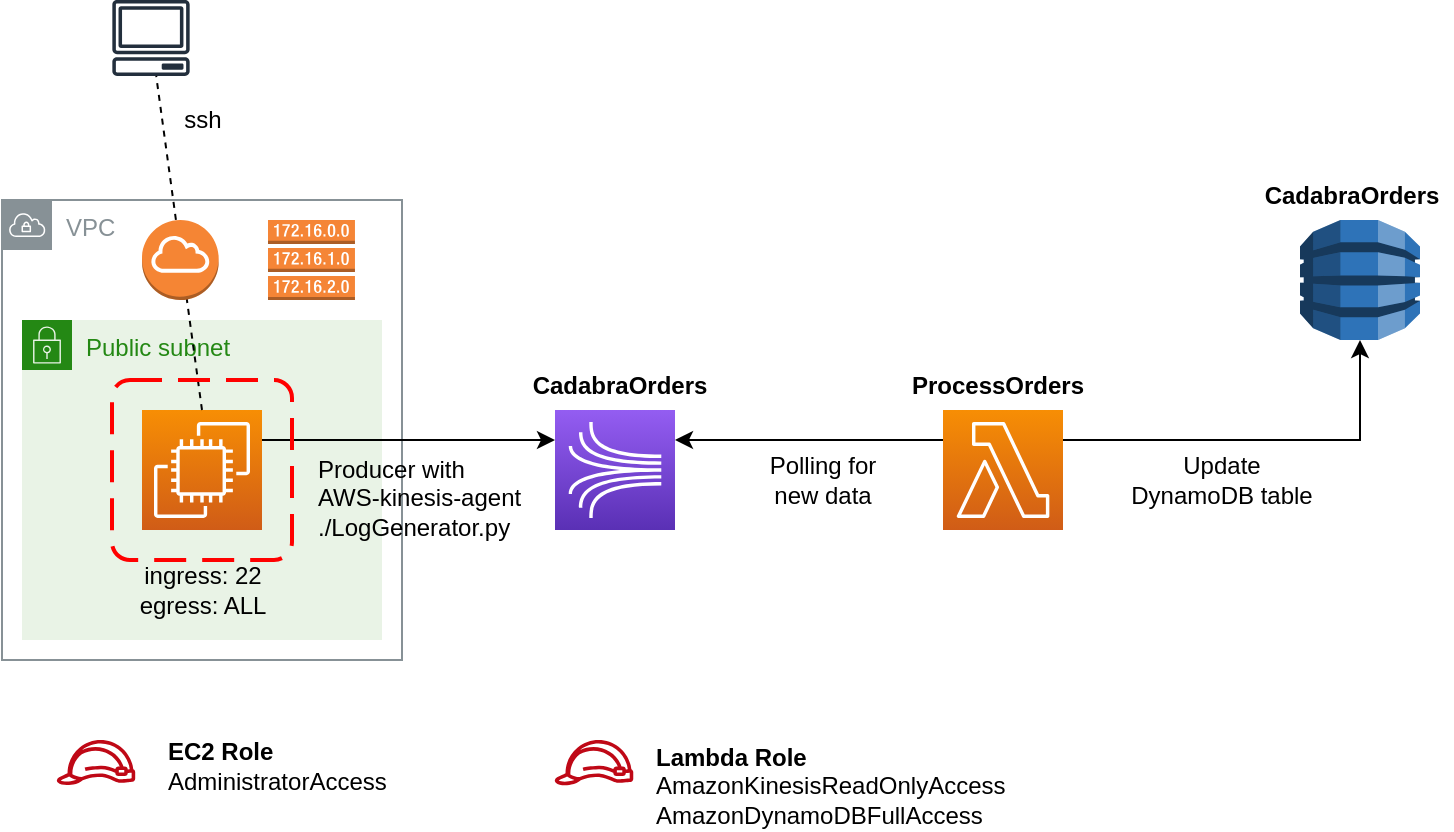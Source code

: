 <mxfile version="20.2.0" type="github">
  <diagram id="YmTzKljxziRFt7g2Y5DG" name="Pagina-1">
    <mxGraphModel dx="946" dy="550" grid="1" gridSize="10" guides="1" tooltips="1" connect="1" arrows="1" fold="1" page="1" pageScale="1" pageWidth="827" pageHeight="1169" math="0" shadow="0">
      <root>
        <mxCell id="0" />
        <mxCell id="1" parent="0" />
        <mxCell id="mgpNyA7ex-40HXFU7GXZ-4" value="VPC" style="sketch=0;outlineConnect=0;gradientColor=none;html=1;whiteSpace=wrap;fontSize=12;fontStyle=0;shape=mxgraph.aws4.group;grIcon=mxgraph.aws4.group_vpc;strokeColor=#879196;fillColor=none;verticalAlign=top;align=left;spacingLeft=30;fontColor=#879196;dashed=0;" vertex="1" parent="1">
          <mxGeometry x="45" y="200" width="200" height="230" as="geometry" />
        </mxCell>
        <mxCell id="mgpNyA7ex-40HXFU7GXZ-2" value="" style="sketch=0;points=[[0,0,0],[0.25,0,0],[0.5,0,0],[0.75,0,0],[1,0,0],[0,1,0],[0.25,1,0],[0.5,1,0],[0.75,1,0],[1,1,0],[0,0.25,0],[0,0.5,0],[0,0.75,0],[1,0.25,0],[1,0.5,0],[1,0.75,0]];outlineConnect=0;fontColor=#232F3E;gradientColor=#945DF2;gradientDirection=north;fillColor=#5A30B5;strokeColor=#ffffff;dashed=0;verticalLabelPosition=bottom;verticalAlign=top;align=center;html=1;fontSize=12;fontStyle=0;aspect=fixed;shape=mxgraph.aws4.resourceIcon;resIcon=mxgraph.aws4.kinesis;" vertex="1" parent="1">
          <mxGeometry x="321.5" y="305" width="60" height="60" as="geometry" />
        </mxCell>
        <mxCell id="mgpNyA7ex-40HXFU7GXZ-3" value="" style="sketch=0;points=[[0,0,0],[0.25,0,0],[0.5,0,0],[0.75,0,0],[1,0,0],[0,1,0],[0.25,1,0],[0.5,1,0],[0.75,1,0],[1,1,0],[0,0.25,0],[0,0.5,0],[0,0.75,0],[1,0.25,0],[1,0.5,0],[1,0.75,0]];outlineConnect=0;fontColor=#232F3E;gradientColor=#F78E04;gradientDirection=north;fillColor=#D05C17;strokeColor=#ffffff;dashed=0;verticalLabelPosition=bottom;verticalAlign=top;align=center;html=1;fontSize=12;fontStyle=0;aspect=fixed;shape=mxgraph.aws4.resourceIcon;resIcon=mxgraph.aws4.lambda;" vertex="1" parent="1">
          <mxGeometry x="515.5" y="305" width="60" height="60" as="geometry" />
        </mxCell>
        <mxCell id="mgpNyA7ex-40HXFU7GXZ-6" value="Public subnet" style="points=[[0,0],[0.25,0],[0.5,0],[0.75,0],[1,0],[1,0.25],[1,0.5],[1,0.75],[1,1],[0.75,1],[0.5,1],[0.25,1],[0,1],[0,0.75],[0,0.5],[0,0.25]];outlineConnect=0;gradientColor=none;html=1;whiteSpace=wrap;fontSize=12;fontStyle=0;container=1;pointerEvents=0;collapsible=0;recursiveResize=0;shape=mxgraph.aws4.group;grIcon=mxgraph.aws4.group_security_group;grStroke=0;strokeColor=#248814;fillColor=#E9F3E6;verticalAlign=top;align=left;spacingLeft=30;fontColor=#248814;dashed=0;" vertex="1" parent="1">
          <mxGeometry x="55" y="260" width="180" height="160" as="geometry" />
        </mxCell>
        <mxCell id="mgpNyA7ex-40HXFU7GXZ-34" value="ingress: 22&lt;br&gt;egress: ALL" style="text;html=1;strokeColor=none;fillColor=none;align=center;verticalAlign=middle;whiteSpace=wrap;rounded=0;" vertex="1" parent="mgpNyA7ex-40HXFU7GXZ-6">
          <mxGeometry x="52.5" y="125" width="75" height="20" as="geometry" />
        </mxCell>
        <mxCell id="mgpNyA7ex-40HXFU7GXZ-18" style="edgeStyle=orthogonalEdgeStyle;rounded=0;orthogonalLoop=1;jettySize=auto;html=1;exitX=1;exitY=0.25;exitDx=0;exitDy=0;exitPerimeter=0;entryX=0;entryY=0.25;entryDx=0;entryDy=0;entryPerimeter=0;" edge="1" parent="1" source="mgpNyA7ex-40HXFU7GXZ-1" target="mgpNyA7ex-40HXFU7GXZ-2">
          <mxGeometry relative="1" as="geometry" />
        </mxCell>
        <mxCell id="mgpNyA7ex-40HXFU7GXZ-1" value="" style="sketch=0;points=[[0,0,0],[0.25,0,0],[0.5,0,0],[0.75,0,0],[1,0,0],[0,1,0],[0.25,1,0],[0.5,1,0],[0.75,1,0],[1,1,0],[0,0.25,0],[0,0.5,0],[0,0.75,0],[1,0.25,0],[1,0.5,0],[1,0.75,0]];outlineConnect=0;fontColor=#232F3E;gradientColor=#F78E04;gradientDirection=north;fillColor=#D05C17;strokeColor=#ffffff;dashed=0;verticalLabelPosition=bottom;verticalAlign=top;align=center;html=1;fontSize=12;fontStyle=0;aspect=fixed;shape=mxgraph.aws4.resourceIcon;resIcon=mxgraph.aws4.ec2;" vertex="1" parent="1">
          <mxGeometry x="115" y="305" width="60" height="60" as="geometry" />
        </mxCell>
        <mxCell id="mgpNyA7ex-40HXFU7GXZ-7" value="" style="outlineConnect=0;dashed=0;verticalLabelPosition=bottom;verticalAlign=top;align=center;html=1;shape=mxgraph.aws3.route_table;fillColor=#F58536;gradientColor=none;" vertex="1" parent="1">
          <mxGeometry x="178" y="210" width="43.48" height="40" as="geometry" />
        </mxCell>
        <mxCell id="mgpNyA7ex-40HXFU7GXZ-8" value="" style="sketch=0;outlineConnect=0;fontColor=#232F3E;gradientColor=none;fillColor=#BF0816;strokeColor=none;dashed=0;verticalLabelPosition=bottom;verticalAlign=top;align=center;html=1;fontSize=12;fontStyle=0;aspect=fixed;pointerEvents=1;shape=mxgraph.aws4.role;" vertex="1" parent="1">
          <mxGeometry x="72" y="470" width="40" height="22.56" as="geometry" />
        </mxCell>
        <mxCell id="mgpNyA7ex-40HXFU7GXZ-9" value="&lt;b&gt;EC2 Role&lt;/b&gt;&lt;br&gt;AdministratorAccess" style="text;html=1;strokeColor=none;fillColor=none;align=left;verticalAlign=middle;whiteSpace=wrap;rounded=0;" vertex="1" parent="1">
          <mxGeometry x="126" y="470" width="226" height="25" as="geometry" />
        </mxCell>
        <mxCell id="mgpNyA7ex-40HXFU7GXZ-10" value="" style="sketch=0;outlineConnect=0;fontColor=#232F3E;gradientColor=none;fillColor=#BF0816;strokeColor=none;dashed=0;verticalLabelPosition=bottom;verticalAlign=top;align=center;html=1;fontSize=12;fontStyle=0;aspect=fixed;pointerEvents=1;shape=mxgraph.aws4.role;" vertex="1" parent="1">
          <mxGeometry x="321" y="470" width="40" height="22.6" as="geometry" />
        </mxCell>
        <mxCell id="mgpNyA7ex-40HXFU7GXZ-11" value="&lt;b&gt;Lambda Role&lt;br&gt;&lt;/b&gt;AmazonKinesisReadOnlyAccess&lt;br&gt;AmazonDynamoDBFullAccess" style="text;html=1;strokeColor=none;fillColor=none;align=left;verticalAlign=middle;whiteSpace=wrap;rounded=0;" vertex="1" parent="1">
          <mxGeometry x="370" y="470" width="286" height="45" as="geometry" />
        </mxCell>
        <mxCell id="mgpNyA7ex-40HXFU7GXZ-12" value="" style="outlineConnect=0;dashed=0;verticalLabelPosition=bottom;verticalAlign=top;align=center;html=1;shape=mxgraph.aws3.dynamo_db;fillColor=#2E73B8;gradientColor=none;" vertex="1" parent="1">
          <mxGeometry x="694" y="210" width="60" height="60" as="geometry" />
        </mxCell>
        <mxCell id="mgpNyA7ex-40HXFU7GXZ-14" value="&lt;b&gt;CadabraOrders&lt;/b&gt;" style="text;html=1;strokeColor=none;fillColor=none;align=center;verticalAlign=middle;whiteSpace=wrap;rounded=0;" vertex="1" parent="1">
          <mxGeometry x="670" y="185" width="100" height="25" as="geometry" />
        </mxCell>
        <mxCell id="mgpNyA7ex-40HXFU7GXZ-15" value="&lt;b&gt;CadabraOrders&lt;/b&gt;" style="text;html=1;strokeColor=none;fillColor=none;align=center;verticalAlign=middle;whiteSpace=wrap;rounded=0;" vertex="1" parent="1">
          <mxGeometry x="304" y="280" width="100" height="25" as="geometry" />
        </mxCell>
        <mxCell id="mgpNyA7ex-40HXFU7GXZ-16" value="&lt;b&gt;ProcessOrders&lt;/b&gt;" style="text;html=1;strokeColor=none;fillColor=none;align=center;verticalAlign=middle;whiteSpace=wrap;rounded=0;" vertex="1" parent="1">
          <mxGeometry x="493" y="280" width="100" height="25" as="geometry" />
        </mxCell>
        <mxCell id="mgpNyA7ex-40HXFU7GXZ-19" value="Producer with &lt;br&gt;AWS-kinesis-agent&lt;br&gt;./LogGenerator.py" style="text;html=1;strokeColor=none;fillColor=none;align=left;verticalAlign=middle;whiteSpace=wrap;rounded=0;" vertex="1" parent="1">
          <mxGeometry x="200.5" y="326" width="135" height="45" as="geometry" />
        </mxCell>
        <mxCell id="mgpNyA7ex-40HXFU7GXZ-20" style="edgeStyle=orthogonalEdgeStyle;rounded=0;orthogonalLoop=1;jettySize=auto;html=1;exitX=0;exitY=0.25;exitDx=0;exitDy=0;exitPerimeter=0;entryX=1;entryY=0.25;entryDx=0;entryDy=0;entryPerimeter=0;" edge="1" parent="1" source="mgpNyA7ex-40HXFU7GXZ-3" target="mgpNyA7ex-40HXFU7GXZ-2">
          <mxGeometry relative="1" as="geometry">
            <mxPoint x="97" y="330" as="sourcePoint" />
            <mxPoint x="331.5" y="330" as="targetPoint" />
          </mxGeometry>
        </mxCell>
        <mxCell id="mgpNyA7ex-40HXFU7GXZ-21" value="Polling for new data" style="text;html=1;strokeColor=none;fillColor=none;align=center;verticalAlign=middle;whiteSpace=wrap;rounded=0;" vertex="1" parent="1">
          <mxGeometry x="418" y="330" width="75" height="20" as="geometry" />
        </mxCell>
        <mxCell id="mgpNyA7ex-40HXFU7GXZ-22" style="edgeStyle=orthogonalEdgeStyle;rounded=0;orthogonalLoop=1;jettySize=auto;html=1;exitX=1;exitY=0.25;exitDx=0;exitDy=0;exitPerimeter=0;entryX=0.5;entryY=1;entryDx=0;entryDy=0;entryPerimeter=0;" edge="1" parent="1" source="mgpNyA7ex-40HXFU7GXZ-3" target="mgpNyA7ex-40HXFU7GXZ-12">
          <mxGeometry relative="1" as="geometry">
            <mxPoint x="525.5" y="330" as="sourcePoint" />
            <mxPoint x="662" y="320" as="targetPoint" />
          </mxGeometry>
        </mxCell>
        <mxCell id="mgpNyA7ex-40HXFU7GXZ-23" value="Update DynamoDB table" style="text;html=1;strokeColor=none;fillColor=none;align=center;verticalAlign=middle;whiteSpace=wrap;rounded=0;" vertex="1" parent="1">
          <mxGeometry x="605" y="330" width="100" height="20" as="geometry" />
        </mxCell>
        <mxCell id="mgpNyA7ex-40HXFU7GXZ-31" value="" style="sketch=0;outlineConnect=0;fontColor=#232F3E;gradientColor=none;fillColor=#232F3D;strokeColor=none;dashed=0;verticalLabelPosition=bottom;verticalAlign=top;align=center;html=1;fontSize=12;fontStyle=0;aspect=fixed;pointerEvents=1;shape=mxgraph.aws4.client;" vertex="1" parent="1">
          <mxGeometry x="100" y="100" width="39" height="38" as="geometry" />
        </mxCell>
        <mxCell id="mgpNyA7ex-40HXFU7GXZ-32" value="ssh" style="text;html=1;strokeColor=none;fillColor=none;align=center;verticalAlign=middle;whiteSpace=wrap;rounded=0;" vertex="1" parent="1">
          <mxGeometry x="107.5" y="150" width="75" height="20" as="geometry" />
        </mxCell>
        <mxCell id="mgpNyA7ex-40HXFU7GXZ-30" value="" style="endArrow=none;dashed=1;html=1;rounded=0;exitX=0.5;exitY=0;exitDx=0;exitDy=0;exitPerimeter=0;" edge="1" parent="1" source="mgpNyA7ex-40HXFU7GXZ-1" target="mgpNyA7ex-40HXFU7GXZ-31">
          <mxGeometry width="50" height="50" relative="1" as="geometry">
            <mxPoint x="370" y="310" as="sourcePoint" />
            <mxPoint x="130" y="120" as="targetPoint" />
          </mxGeometry>
        </mxCell>
        <mxCell id="mgpNyA7ex-40HXFU7GXZ-5" value="" style="outlineConnect=0;dashed=0;verticalLabelPosition=bottom;verticalAlign=top;align=center;html=1;shape=mxgraph.aws3.internet_gateway;fillColor=#F58534;gradientColor=none;" vertex="1" parent="1">
          <mxGeometry x="115" y="210" width="38.33" height="40" as="geometry" />
        </mxCell>
        <mxCell id="mgpNyA7ex-40HXFU7GXZ-33" value="" style="rounded=1;arcSize=10;dashed=1;strokeColor=#ff0000;fillColor=none;gradientColor=none;dashPattern=8 4;strokeWidth=2;" vertex="1" parent="1">
          <mxGeometry x="100" y="290" width="90" height="90" as="geometry" />
        </mxCell>
      </root>
    </mxGraphModel>
  </diagram>
</mxfile>
